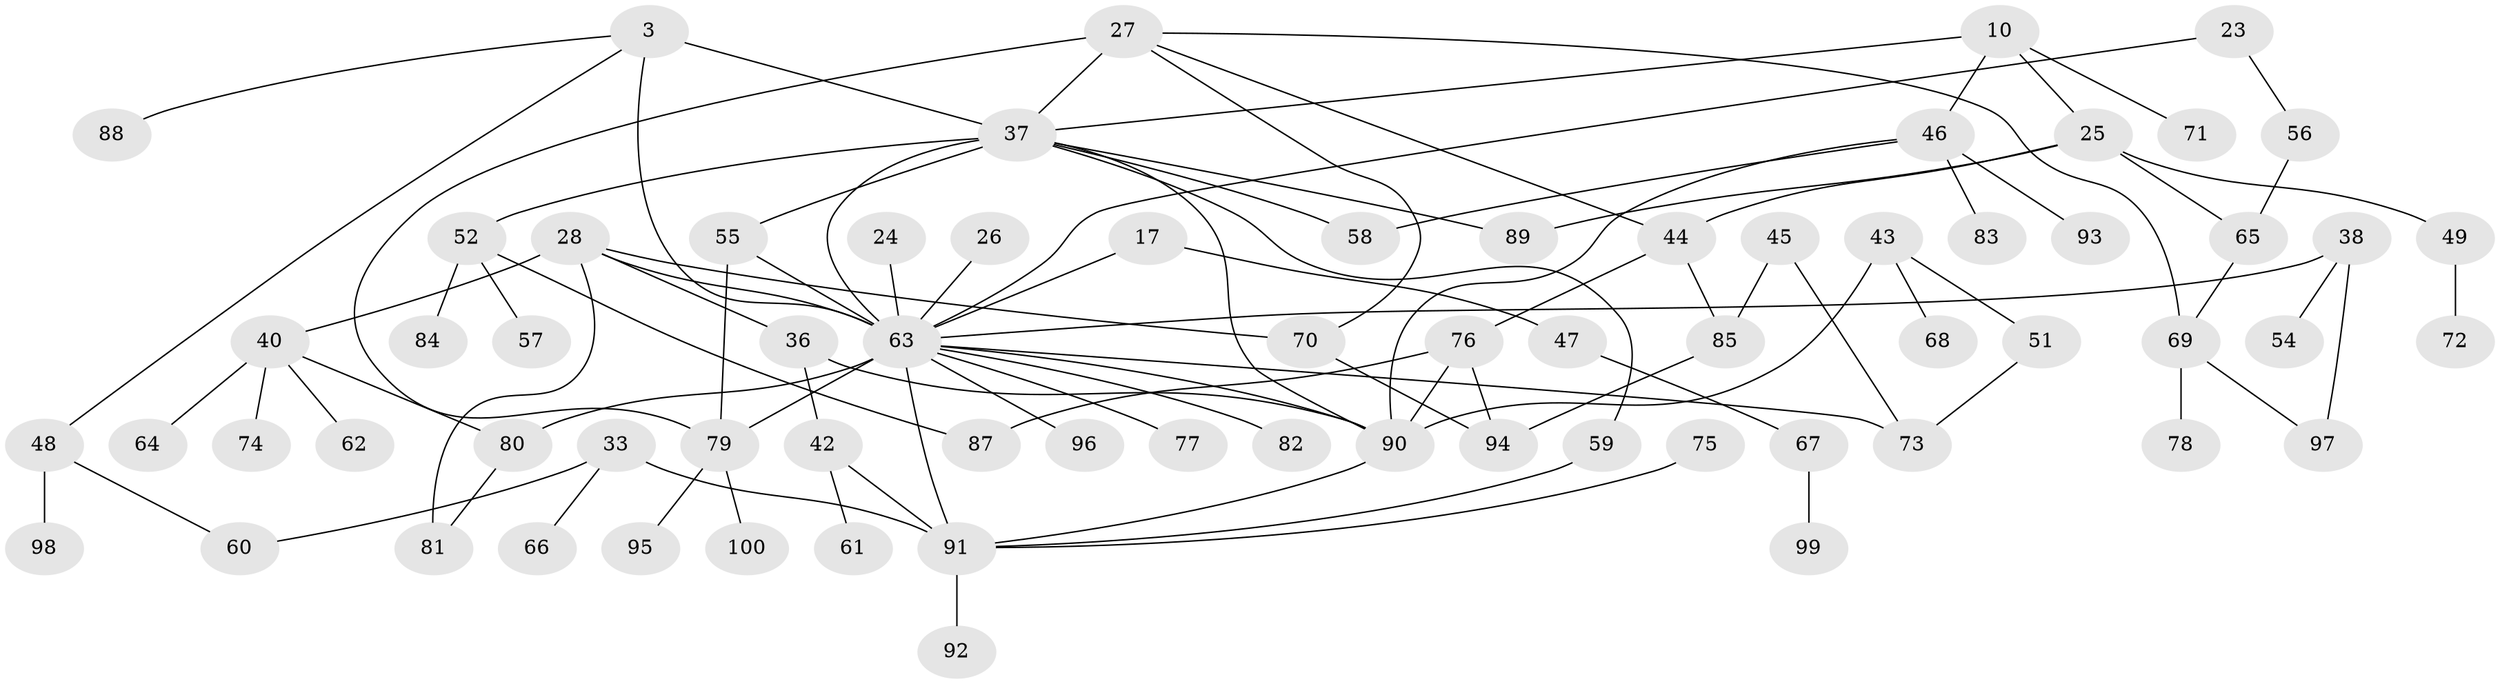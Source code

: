 // original degree distribution, {6: 0.07, 4: 0.13, 8: 0.01, 3: 0.21, 7: 0.02, 5: 0.06, 1: 0.25, 2: 0.25}
// Generated by graph-tools (version 1.1) at 2025/45/03/04/25 21:45:01]
// undirected, 70 vertices, 95 edges
graph export_dot {
graph [start="1"]
  node [color=gray90,style=filled];
  3 [super="+1"];
  10;
  17;
  23;
  24;
  25;
  26;
  27 [super="+19"];
  28;
  33;
  36;
  37 [super="+12+6"];
  38;
  40;
  42;
  43;
  44;
  45;
  46;
  47;
  48 [super="+9"];
  49;
  51;
  52;
  54;
  55 [super="+41"];
  56;
  57;
  58;
  59;
  60;
  61;
  62;
  63 [super="+8+13+30+31"];
  64;
  65;
  66;
  67;
  68;
  69 [super="+35"];
  70;
  71;
  72;
  73 [super="+22"];
  74;
  75;
  76;
  77;
  78;
  79 [super="+29+39"];
  80;
  81;
  82;
  83;
  84;
  85;
  87;
  88;
  89;
  90 [super="+32+86"];
  91 [super="+53+50+34"];
  92;
  93;
  94;
  95;
  96;
  97;
  98;
  99;
  100;
  3 -- 88 [weight=2];
  3 -- 37 [weight=4];
  3 -- 48;
  3 -- 63 [weight=3];
  10 -- 25;
  10 -- 46;
  10 -- 71;
  10 -- 37;
  17 -- 47;
  17 -- 63;
  23 -- 56;
  23 -- 63;
  24 -- 63 [weight=2];
  25 -- 44;
  25 -- 49;
  25 -- 65;
  25 -- 89;
  26 -- 63;
  27 -- 37 [weight=2];
  27 -- 44;
  27 -- 70;
  27 -- 79;
  27 -- 69;
  28 -- 36;
  28 -- 40;
  28 -- 70;
  28 -- 81;
  28 -- 63 [weight=2];
  33 -- 60;
  33 -- 66;
  33 -- 91 [weight=2];
  36 -- 42;
  36 -- 90;
  37 -- 52;
  37 -- 58;
  37 -- 89;
  37 -- 90 [weight=2];
  37 -- 59;
  37 -- 63 [weight=2];
  37 -- 55;
  38 -- 54;
  38 -- 97;
  38 -- 63 [weight=2];
  40 -- 62;
  40 -- 64;
  40 -- 74;
  40 -- 80;
  42 -- 61;
  42 -- 91;
  43 -- 51;
  43 -- 68;
  43 -- 90;
  44 -- 76;
  44 -- 85;
  45 -- 85;
  45 -- 73;
  46 -- 83;
  46 -- 93;
  46 -- 58;
  46 -- 90;
  47 -- 67;
  48 -- 98;
  48 -- 60;
  49 -- 72;
  51 -- 73;
  52 -- 57;
  52 -- 84;
  52 -- 87;
  55 -- 79;
  55 -- 63;
  56 -- 65;
  59 -- 91 [weight=2];
  63 -- 80;
  63 -- 73;
  63 -- 79;
  63 -- 91 [weight=3];
  63 -- 96;
  63 -- 77;
  63 -- 82;
  63 -- 90;
  65 -- 69;
  67 -- 99;
  69 -- 97;
  69 -- 78;
  70 -- 94;
  75 -- 91 [weight=2];
  76 -- 87;
  76 -- 94;
  76 -- 90;
  79 -- 100;
  79 -- 95;
  80 -- 81;
  85 -- 94;
  90 -- 91;
  91 -- 92;
}
